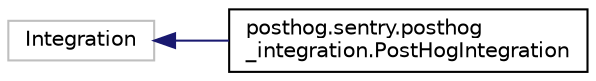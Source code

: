 digraph "Graphical Class Hierarchy"
{
 // LATEX_PDF_SIZE
  edge [fontname="Helvetica",fontsize="10",labelfontname="Helvetica",labelfontsize="10"];
  node [fontname="Helvetica",fontsize="10",shape=record];
  rankdir="LR";
  Node16229 [label="Integration",height=0.2,width=0.4,color="grey75", fillcolor="white", style="filled",tooltip=" "];
  Node16229 -> Node0 [dir="back",color="midnightblue",fontsize="10",style="solid",fontname="Helvetica"];
  Node0 [label="posthog.sentry.posthog\l_integration.PostHogIntegration",height=0.2,width=0.4,color="black", fillcolor="white", style="filled",URL="$classposthog_1_1sentry_1_1posthog__integration_1_1PostHogIntegration.html",tooltip=" "];
}
